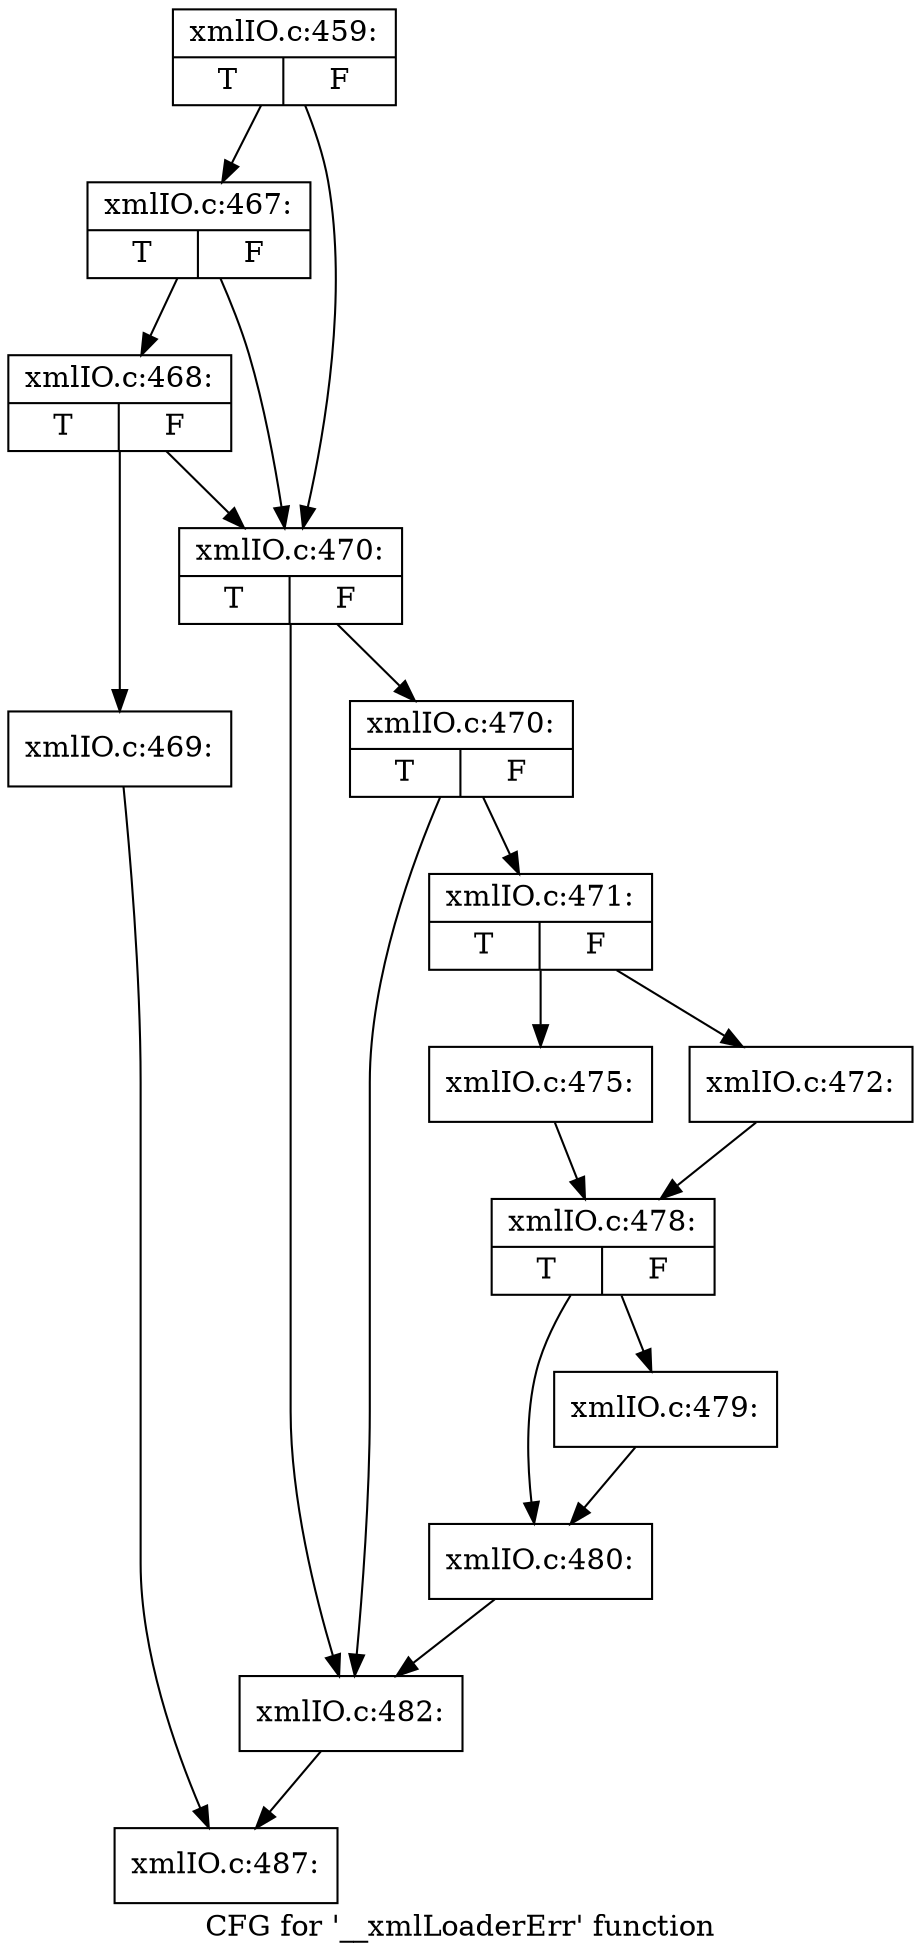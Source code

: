 digraph "CFG for '__xmlLoaderErr' function" {
	label="CFG for '__xmlLoaderErr' function";

	Node0x51854b0 [shape=record,label="{xmlIO.c:459:|{<s0>T|<s1>F}}"];
	Node0x51854b0 -> Node0x51fa5a0;
	Node0x51854b0 -> Node0x51fa4d0;
	Node0x51fa5a0 [shape=record,label="{xmlIO.c:467:|{<s0>T|<s1>F}}"];
	Node0x51fa5a0 -> Node0x51fa520;
	Node0x51fa5a0 -> Node0x51fa4d0;
	Node0x51fa520 [shape=record,label="{xmlIO.c:468:|{<s0>T|<s1>F}}"];
	Node0x51fa520 -> Node0x51fa480;
	Node0x51fa520 -> Node0x51fa4d0;
	Node0x51fa480 [shape=record,label="{xmlIO.c:469:}"];
	Node0x51fa480 -> Node0x51857e0;
	Node0x51fa4d0 [shape=record,label="{xmlIO.c:470:|{<s0>T|<s1>F}}"];
	Node0x51fa4d0 -> Node0x51fb160;
	Node0x51fa4d0 -> Node0x51fb110;
	Node0x51fb160 [shape=record,label="{xmlIO.c:470:|{<s0>T|<s1>F}}"];
	Node0x51fb160 -> Node0x51fb0c0;
	Node0x51fb160 -> Node0x51fb110;
	Node0x51fb0c0 [shape=record,label="{xmlIO.c:471:|{<s0>T|<s1>F}}"];
	Node0x51fb0c0 -> Node0x51fb900;
	Node0x51fb0c0 -> Node0x51fb9a0;
	Node0x51fb900 [shape=record,label="{xmlIO.c:472:}"];
	Node0x51fb900 -> Node0x51fb950;
	Node0x51fb9a0 [shape=record,label="{xmlIO.c:475:}"];
	Node0x51fb9a0 -> Node0x51fb950;
	Node0x51fb950 [shape=record,label="{xmlIO.c:478:|{<s0>T|<s1>F}}"];
	Node0x51fb950 -> Node0x51fc950;
	Node0x51fb950 -> Node0x51fc9a0;
	Node0x51fc950 [shape=record,label="{xmlIO.c:479:}"];
	Node0x51fc950 -> Node0x51fc9a0;
	Node0x51fc9a0 [shape=record,label="{xmlIO.c:480:}"];
	Node0x51fc9a0 -> Node0x51fb110;
	Node0x51fb110 [shape=record,label="{xmlIO.c:482:}"];
	Node0x51fb110 -> Node0x51857e0;
	Node0x51857e0 [shape=record,label="{xmlIO.c:487:}"];
}
